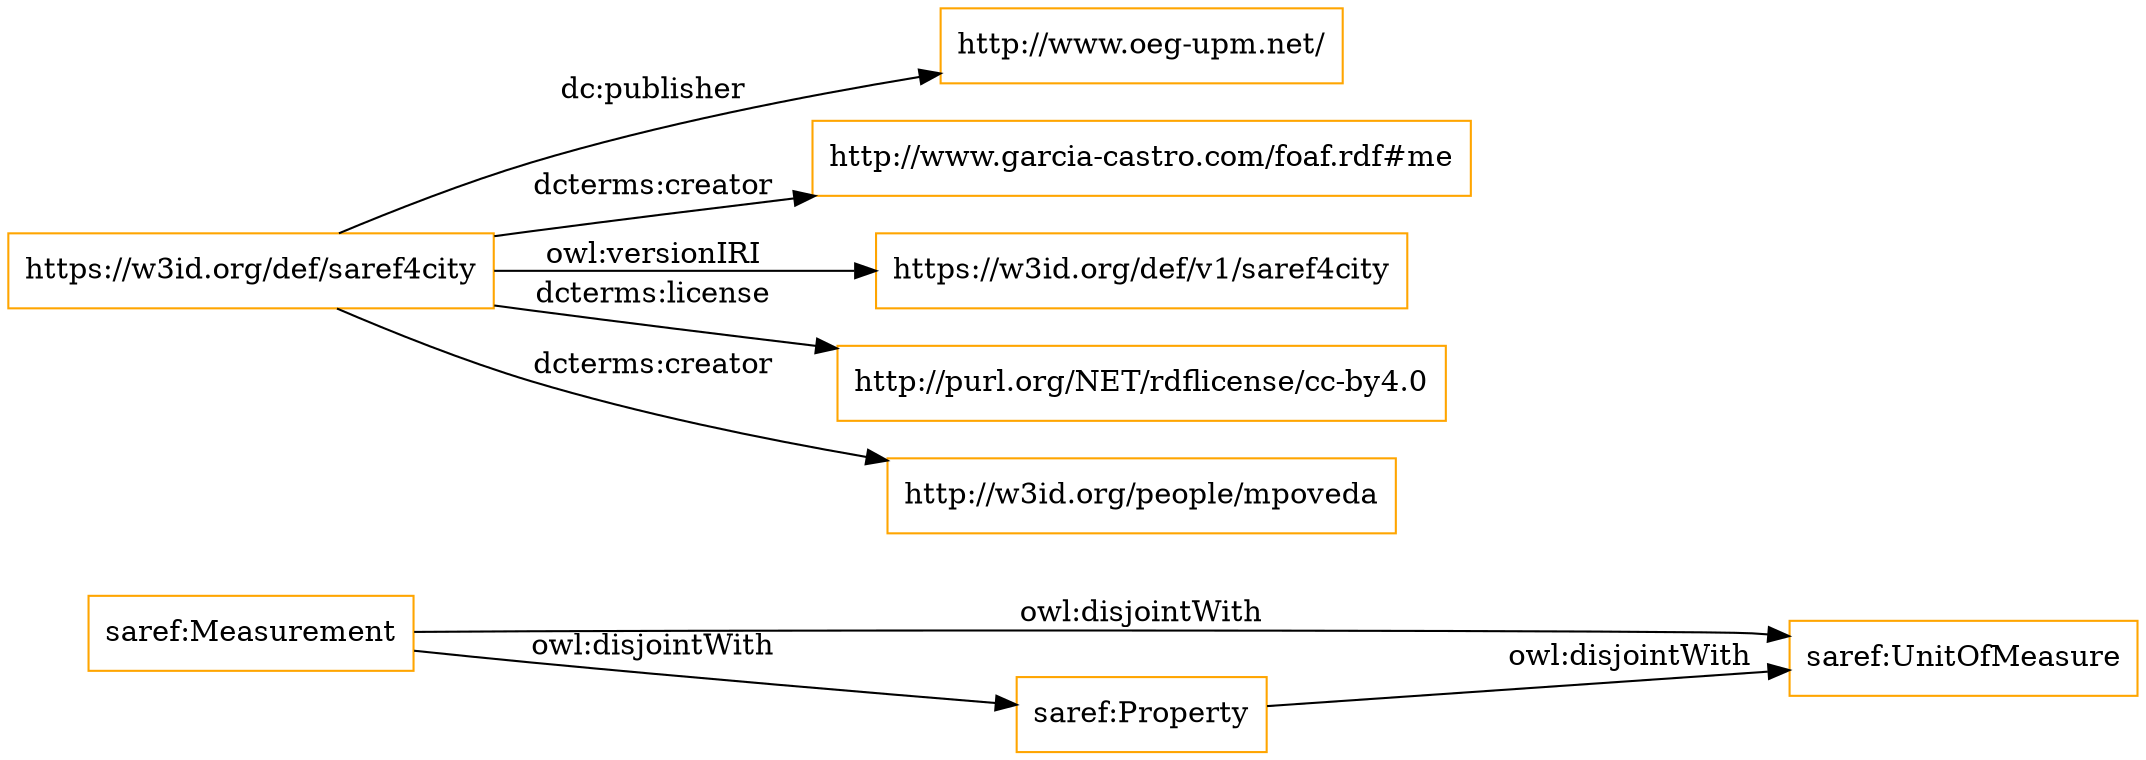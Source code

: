 digraph ar2dtool_diagram { 
rankdir=LR;
size="1501"
node [shape = rectangle, color="orange"]; "saref:UnitOfMeasure" "saref:Property" "saref:Measurement" ; /*classes style*/
	"saref:Measurement" -> "saref:UnitOfMeasure" [ label = "owl:disjointWith" ];
	"saref:Measurement" -> "saref:Property" [ label = "owl:disjointWith" ];
	"saref:Property" -> "saref:UnitOfMeasure" [ label = "owl:disjointWith" ];
	"https://w3id.org/def/saref4city" -> "http://www.oeg-upm.net/" [ label = "dc:publisher" ];
	"https://w3id.org/def/saref4city" -> "http://www.garcia-castro.com/foaf.rdf#me" [ label = "dcterms:creator" ];
	"https://w3id.org/def/saref4city" -> "https://w3id.org/def/v1/saref4city" [ label = "owl:versionIRI" ];
	"https://w3id.org/def/saref4city" -> "http://purl.org/NET/rdflicense/cc-by4.0" [ label = "dcterms:license" ];
	"https://w3id.org/def/saref4city" -> "http://w3id.org/people/mpoveda" [ label = "dcterms:creator" ];

}

